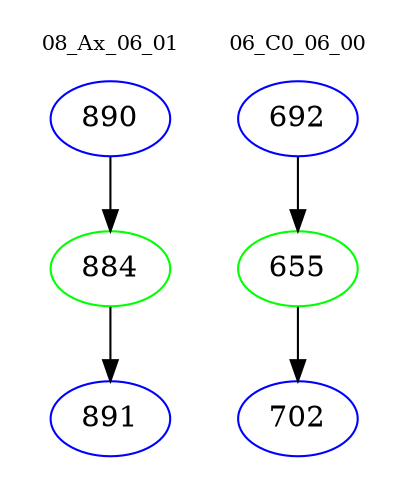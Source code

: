 digraph{
subgraph cluster_0 {
color = white
label = "08_Ax_06_01";
fontsize=10;
T0_890 [label="890", color="blue"]
T0_890 -> T0_884 [color="black"]
T0_884 [label="884", color="green"]
T0_884 -> T0_891 [color="black"]
T0_891 [label="891", color="blue"]
}
subgraph cluster_1 {
color = white
label = "06_C0_06_00";
fontsize=10;
T1_692 [label="692", color="blue"]
T1_692 -> T1_655 [color="black"]
T1_655 [label="655", color="green"]
T1_655 -> T1_702 [color="black"]
T1_702 [label="702", color="blue"]
}
}

